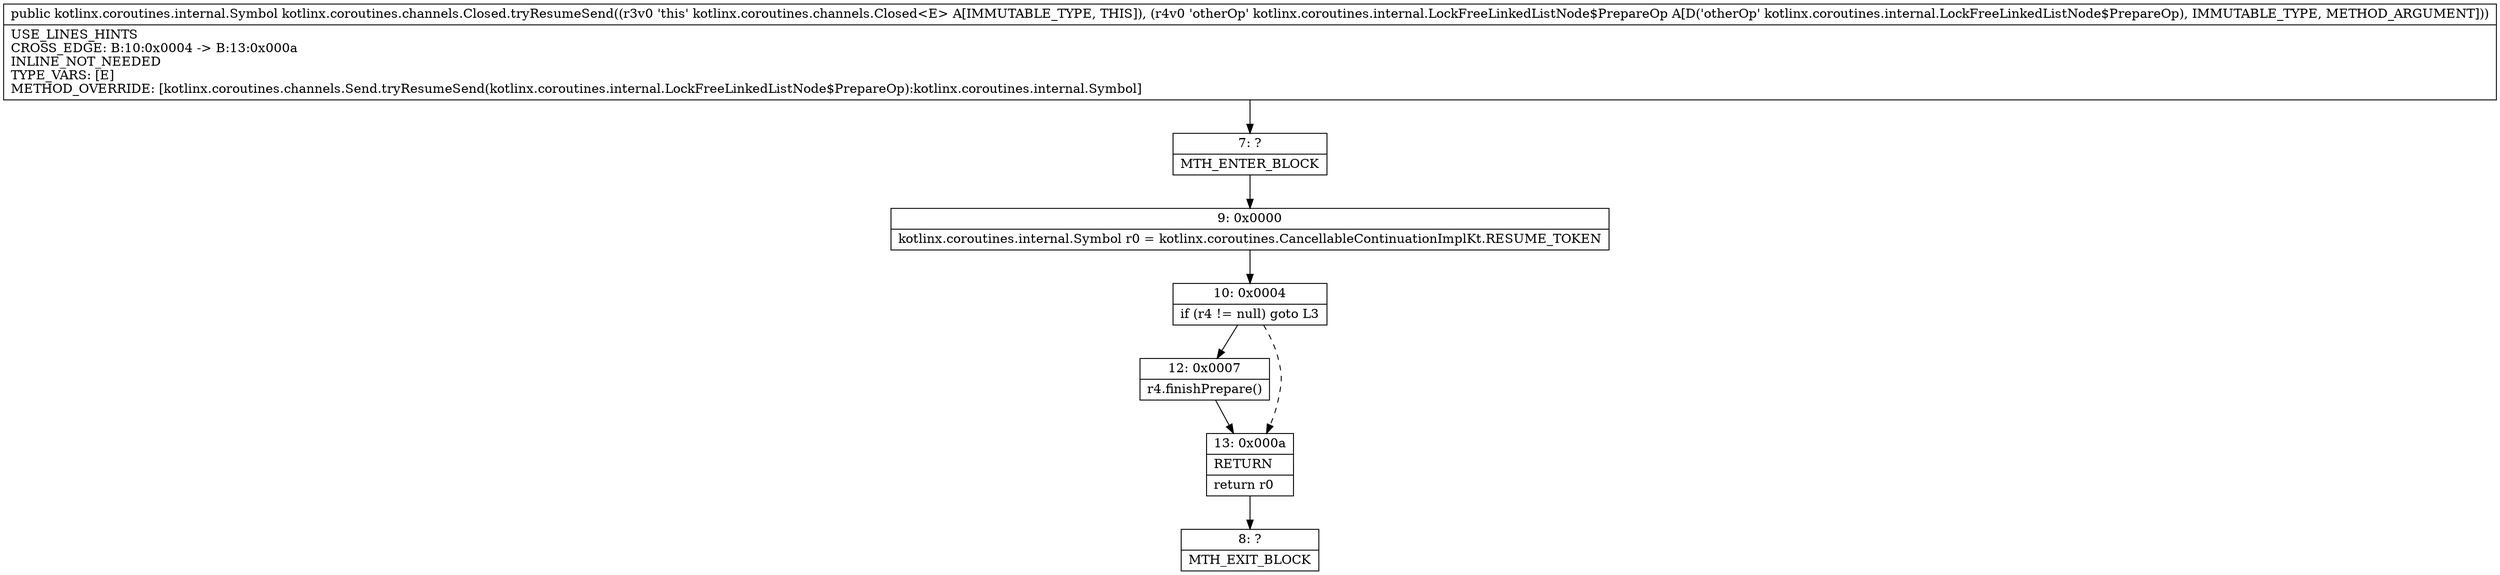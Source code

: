 digraph "CFG forkotlinx.coroutines.channels.Closed.tryResumeSend(Lkotlinx\/coroutines\/internal\/LockFreeLinkedListNode$PrepareOp;)Lkotlinx\/coroutines\/internal\/Symbol;" {
Node_7 [shape=record,label="{7\:\ ?|MTH_ENTER_BLOCK\l}"];
Node_9 [shape=record,label="{9\:\ 0x0000|kotlinx.coroutines.internal.Symbol r0 = kotlinx.coroutines.CancellableContinuationImplKt.RESUME_TOKEN\l}"];
Node_10 [shape=record,label="{10\:\ 0x0004|if (r4 != null) goto L3\l}"];
Node_12 [shape=record,label="{12\:\ 0x0007|r4.finishPrepare()\l}"];
Node_13 [shape=record,label="{13\:\ 0x000a|RETURN\l|return r0\l}"];
Node_8 [shape=record,label="{8\:\ ?|MTH_EXIT_BLOCK\l}"];
MethodNode[shape=record,label="{public kotlinx.coroutines.internal.Symbol kotlinx.coroutines.channels.Closed.tryResumeSend((r3v0 'this' kotlinx.coroutines.channels.Closed\<E\> A[IMMUTABLE_TYPE, THIS]), (r4v0 'otherOp' kotlinx.coroutines.internal.LockFreeLinkedListNode$PrepareOp A[D('otherOp' kotlinx.coroutines.internal.LockFreeLinkedListNode$PrepareOp), IMMUTABLE_TYPE, METHOD_ARGUMENT]))  | USE_LINES_HINTS\lCROSS_EDGE: B:10:0x0004 \-\> B:13:0x000a\lINLINE_NOT_NEEDED\lTYPE_VARS: [E]\lMETHOD_OVERRIDE: [kotlinx.coroutines.channels.Send.tryResumeSend(kotlinx.coroutines.internal.LockFreeLinkedListNode$PrepareOp):kotlinx.coroutines.internal.Symbol]\l}"];
MethodNode -> Node_7;Node_7 -> Node_9;
Node_9 -> Node_10;
Node_10 -> Node_12;
Node_10 -> Node_13[style=dashed];
Node_12 -> Node_13;
Node_13 -> Node_8;
}

